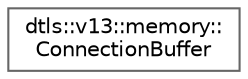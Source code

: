 digraph "Graphical Class Hierarchy"
{
 // LATEX_PDF_SIZE
  bgcolor="transparent";
  edge [fontname=Helvetica,fontsize=10,labelfontname=Helvetica,labelfontsize=10];
  node [fontname=Helvetica,fontsize=10,shape=box,height=0.2,width=0.4];
  rankdir="LR";
  Node0 [id="Node000000",label="dtls::v13::memory::\lConnectionBuffer",height=0.2,width=0.4,color="grey40", fillcolor="white", style="filled",URL="$classdtls_1_1v13_1_1memory_1_1ConnectionBuffer.html",tooltip=" "];
}
